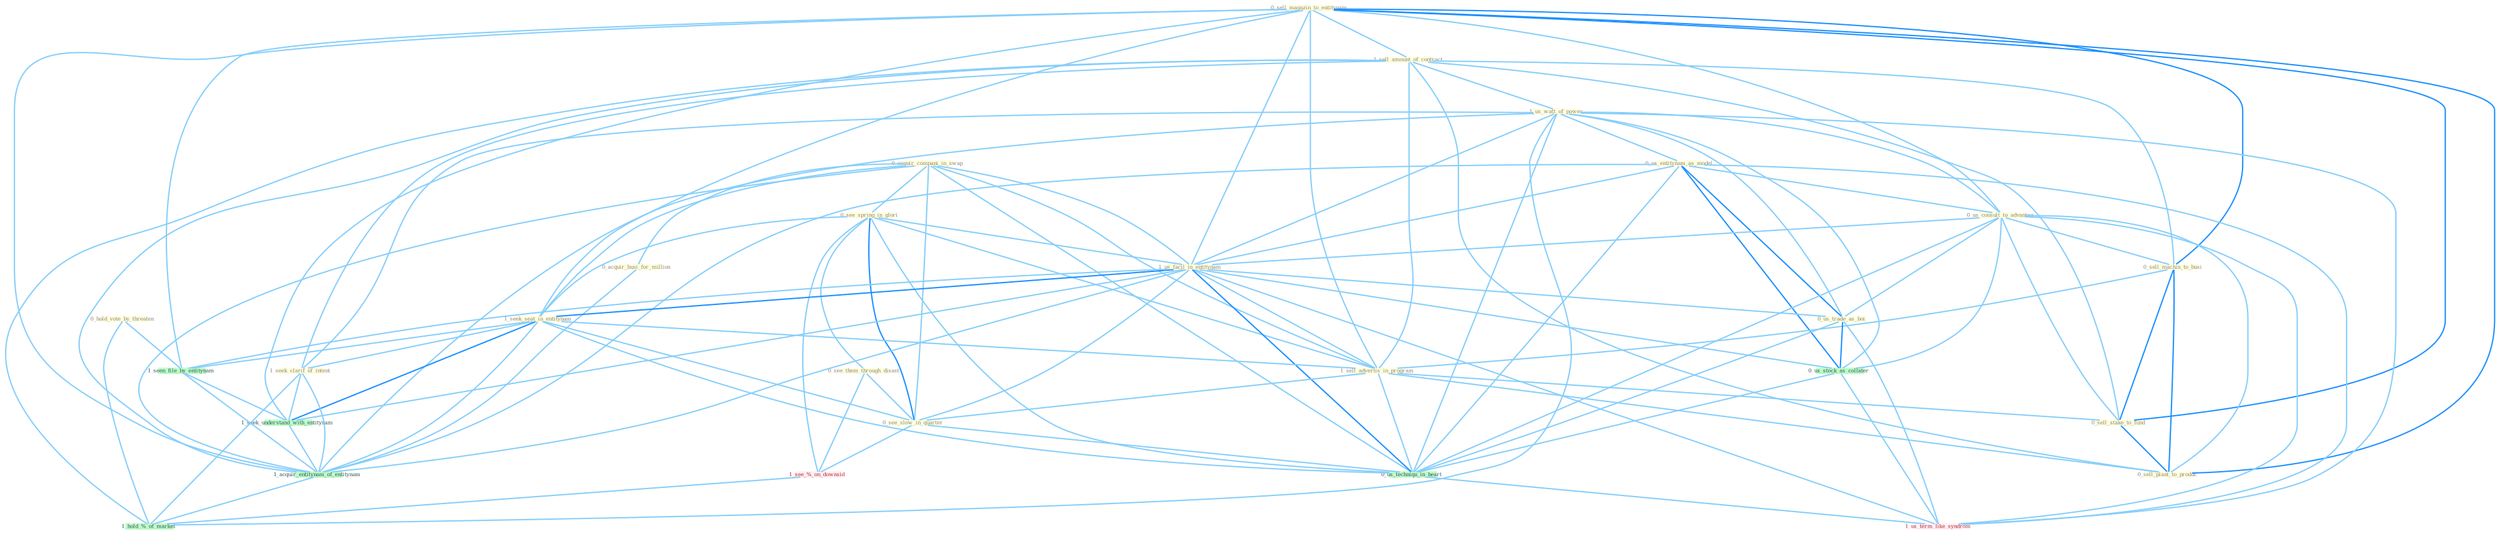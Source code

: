 Graph G{ 
    node
    [shape=polygon,style=filled,width=.5,height=.06,color="#BDFCC9",fixedsize=true,fontsize=4,
    fontcolor="#2f4f4f"];
    {node
    [color="#ffffe0", fontcolor="#8b7d6b"] "0_acquir_compani_in_swap " "0_sell_magazin_to_entitynam " "1_sell_amount_of_contract " "0_acquir_busi_for_million " "1_us_watt_of_power " "0_us_entitynam_as_model " "0_us_consult_to_advantag " "0_see_spring_in_glori " "1_us_facil_in_entitynam " "0_sell_machin_to_busi " "1_seek_seat_in_entitynam " "0_hold_vote_by_threaten " "0_see_them_through_disast " "1_sell_advertis_in_program " "0_sell_stake_to_fund " "0_us_trade_as_boi " "1_seek_clarif_of_intent " "0_sell_plant_to_produc " "0_see_slow_in_quarter "}
{node [color="#fff0f5", fontcolor="#b22222"] "1_see_%_on_downsid " "1_us_term_like_syndrom "}
edge [color="#B0E2FF"];

	"0_acquir_compani_in_swap " -- "0_acquir_busi_for_million " [w="1", color="#87cefa" ];
	"0_acquir_compani_in_swap " -- "0_see_spring_in_glori " [w="1", color="#87cefa" ];
	"0_acquir_compani_in_swap " -- "1_us_facil_in_entitynam " [w="1", color="#87cefa" ];
	"0_acquir_compani_in_swap " -- "1_seek_seat_in_entitynam " [w="1", color="#87cefa" ];
	"0_acquir_compani_in_swap " -- "1_sell_advertis_in_program " [w="1", color="#87cefa" ];
	"0_acquir_compani_in_swap " -- "0_see_slow_in_quarter " [w="1", color="#87cefa" ];
	"0_acquir_compani_in_swap " -- "1_acquir_entitynam_of_entitynam " [w="1", color="#87cefa" ];
	"0_acquir_compani_in_swap " -- "0_us_techniqu_in_heart " [w="1", color="#87cefa" ];
	"0_sell_magazin_to_entitynam " -- "1_sell_amount_of_contract " [w="1", color="#87cefa" ];
	"0_sell_magazin_to_entitynam " -- "0_us_consult_to_advantag " [w="1", color="#87cefa" ];
	"0_sell_magazin_to_entitynam " -- "1_us_facil_in_entitynam " [w="1", color="#87cefa" ];
	"0_sell_magazin_to_entitynam " -- "0_sell_machin_to_busi " [w="2", color="#1e90ff" , len=0.8];
	"0_sell_magazin_to_entitynam " -- "1_seek_seat_in_entitynam " [w="1", color="#87cefa" ];
	"0_sell_magazin_to_entitynam " -- "1_sell_advertis_in_program " [w="1", color="#87cefa" ];
	"0_sell_magazin_to_entitynam " -- "0_sell_stake_to_fund " [w="2", color="#1e90ff" , len=0.8];
	"0_sell_magazin_to_entitynam " -- "0_sell_plant_to_produc " [w="2", color="#1e90ff" , len=0.8];
	"0_sell_magazin_to_entitynam " -- "1_seen_file_by_entitynam " [w="1", color="#87cefa" ];
	"0_sell_magazin_to_entitynam " -- "1_seek_understand_with_entitynam " [w="1", color="#87cefa" ];
	"0_sell_magazin_to_entitynam " -- "1_acquir_entitynam_of_entitynam " [w="1", color="#87cefa" ];
	"1_sell_amount_of_contract " -- "1_us_watt_of_power " [w="1", color="#87cefa" ];
	"1_sell_amount_of_contract " -- "0_sell_machin_to_busi " [w="1", color="#87cefa" ];
	"1_sell_amount_of_contract " -- "1_sell_advertis_in_program " [w="1", color="#87cefa" ];
	"1_sell_amount_of_contract " -- "0_sell_stake_to_fund " [w="1", color="#87cefa" ];
	"1_sell_amount_of_contract " -- "1_seek_clarif_of_intent " [w="1", color="#87cefa" ];
	"1_sell_amount_of_contract " -- "0_sell_plant_to_produc " [w="1", color="#87cefa" ];
	"1_sell_amount_of_contract " -- "1_acquir_entitynam_of_entitynam " [w="1", color="#87cefa" ];
	"1_sell_amount_of_contract " -- "1_hold_%_of_market " [w="1", color="#87cefa" ];
	"0_acquir_busi_for_million " -- "1_acquir_entitynam_of_entitynam " [w="1", color="#87cefa" ];
	"1_us_watt_of_power " -- "0_us_entitynam_as_model " [w="1", color="#87cefa" ];
	"1_us_watt_of_power " -- "0_us_consult_to_advantag " [w="1", color="#87cefa" ];
	"1_us_watt_of_power " -- "1_us_facil_in_entitynam " [w="1", color="#87cefa" ];
	"1_us_watt_of_power " -- "0_us_trade_as_boi " [w="1", color="#87cefa" ];
	"1_us_watt_of_power " -- "1_seek_clarif_of_intent " [w="1", color="#87cefa" ];
	"1_us_watt_of_power " -- "0_us_stock_as_collater " [w="1", color="#87cefa" ];
	"1_us_watt_of_power " -- "1_acquir_entitynam_of_entitynam " [w="1", color="#87cefa" ];
	"1_us_watt_of_power " -- "0_us_techniqu_in_heart " [w="1", color="#87cefa" ];
	"1_us_watt_of_power " -- "1_us_term_like_syndrom " [w="1", color="#87cefa" ];
	"1_us_watt_of_power " -- "1_hold_%_of_market " [w="1", color="#87cefa" ];
	"0_us_entitynam_as_model " -- "0_us_consult_to_advantag " [w="1", color="#87cefa" ];
	"0_us_entitynam_as_model " -- "1_us_facil_in_entitynam " [w="1", color="#87cefa" ];
	"0_us_entitynam_as_model " -- "0_us_trade_as_boi " [w="2", color="#1e90ff" , len=0.8];
	"0_us_entitynam_as_model " -- "0_us_stock_as_collater " [w="2", color="#1e90ff" , len=0.8];
	"0_us_entitynam_as_model " -- "1_acquir_entitynam_of_entitynam " [w="1", color="#87cefa" ];
	"0_us_entitynam_as_model " -- "0_us_techniqu_in_heart " [w="1", color="#87cefa" ];
	"0_us_entitynam_as_model " -- "1_us_term_like_syndrom " [w="1", color="#87cefa" ];
	"0_us_consult_to_advantag " -- "1_us_facil_in_entitynam " [w="1", color="#87cefa" ];
	"0_us_consult_to_advantag " -- "0_sell_machin_to_busi " [w="1", color="#87cefa" ];
	"0_us_consult_to_advantag " -- "0_sell_stake_to_fund " [w="1", color="#87cefa" ];
	"0_us_consult_to_advantag " -- "0_us_trade_as_boi " [w="1", color="#87cefa" ];
	"0_us_consult_to_advantag " -- "0_sell_plant_to_produc " [w="1", color="#87cefa" ];
	"0_us_consult_to_advantag " -- "0_us_stock_as_collater " [w="1", color="#87cefa" ];
	"0_us_consult_to_advantag " -- "0_us_techniqu_in_heart " [w="1", color="#87cefa" ];
	"0_us_consult_to_advantag " -- "1_us_term_like_syndrom " [w="1", color="#87cefa" ];
	"0_see_spring_in_glori " -- "1_us_facil_in_entitynam " [w="1", color="#87cefa" ];
	"0_see_spring_in_glori " -- "1_seek_seat_in_entitynam " [w="1", color="#87cefa" ];
	"0_see_spring_in_glori " -- "0_see_them_through_disast " [w="1", color="#87cefa" ];
	"0_see_spring_in_glori " -- "1_sell_advertis_in_program " [w="1", color="#87cefa" ];
	"0_see_spring_in_glori " -- "0_see_slow_in_quarter " [w="2", color="#1e90ff" , len=0.8];
	"0_see_spring_in_glori " -- "0_us_techniqu_in_heart " [w="1", color="#87cefa" ];
	"0_see_spring_in_glori " -- "1_see_%_on_downsid " [w="1", color="#87cefa" ];
	"1_us_facil_in_entitynam " -- "1_seek_seat_in_entitynam " [w="2", color="#1e90ff" , len=0.8];
	"1_us_facil_in_entitynam " -- "1_sell_advertis_in_program " [w="1", color="#87cefa" ];
	"1_us_facil_in_entitynam " -- "0_us_trade_as_boi " [w="1", color="#87cefa" ];
	"1_us_facil_in_entitynam " -- "0_see_slow_in_quarter " [w="1", color="#87cefa" ];
	"1_us_facil_in_entitynam " -- "1_seen_file_by_entitynam " [w="1", color="#87cefa" ];
	"1_us_facil_in_entitynam " -- "0_us_stock_as_collater " [w="1", color="#87cefa" ];
	"1_us_facil_in_entitynam " -- "1_seek_understand_with_entitynam " [w="1", color="#87cefa" ];
	"1_us_facil_in_entitynam " -- "1_acquir_entitynam_of_entitynam " [w="1", color="#87cefa" ];
	"1_us_facil_in_entitynam " -- "0_us_techniqu_in_heart " [w="2", color="#1e90ff" , len=0.8];
	"1_us_facil_in_entitynam " -- "1_us_term_like_syndrom " [w="1", color="#87cefa" ];
	"0_sell_machin_to_busi " -- "1_sell_advertis_in_program " [w="1", color="#87cefa" ];
	"0_sell_machin_to_busi " -- "0_sell_stake_to_fund " [w="2", color="#1e90ff" , len=0.8];
	"0_sell_machin_to_busi " -- "0_sell_plant_to_produc " [w="2", color="#1e90ff" , len=0.8];
	"1_seek_seat_in_entitynam " -- "1_sell_advertis_in_program " [w="1", color="#87cefa" ];
	"1_seek_seat_in_entitynam " -- "1_seek_clarif_of_intent " [w="1", color="#87cefa" ];
	"1_seek_seat_in_entitynam " -- "0_see_slow_in_quarter " [w="1", color="#87cefa" ];
	"1_seek_seat_in_entitynam " -- "1_seen_file_by_entitynam " [w="1", color="#87cefa" ];
	"1_seek_seat_in_entitynam " -- "1_seek_understand_with_entitynam " [w="2", color="#1e90ff" , len=0.8];
	"1_seek_seat_in_entitynam " -- "1_acquir_entitynam_of_entitynam " [w="1", color="#87cefa" ];
	"1_seek_seat_in_entitynam " -- "0_us_techniqu_in_heart " [w="1", color="#87cefa" ];
	"0_hold_vote_by_threaten " -- "1_seen_file_by_entitynam " [w="1", color="#87cefa" ];
	"0_hold_vote_by_threaten " -- "1_hold_%_of_market " [w="1", color="#87cefa" ];
	"0_see_them_through_disast " -- "0_see_slow_in_quarter " [w="1", color="#87cefa" ];
	"0_see_them_through_disast " -- "1_see_%_on_downsid " [w="1", color="#87cefa" ];
	"1_sell_advertis_in_program " -- "0_sell_stake_to_fund " [w="1", color="#87cefa" ];
	"1_sell_advertis_in_program " -- "0_sell_plant_to_produc " [w="1", color="#87cefa" ];
	"1_sell_advertis_in_program " -- "0_see_slow_in_quarter " [w="1", color="#87cefa" ];
	"1_sell_advertis_in_program " -- "0_us_techniqu_in_heart " [w="1", color="#87cefa" ];
	"0_sell_stake_to_fund " -- "0_sell_plant_to_produc " [w="2", color="#1e90ff" , len=0.8];
	"0_us_trade_as_boi " -- "0_us_stock_as_collater " [w="2", color="#1e90ff" , len=0.8];
	"0_us_trade_as_boi " -- "0_us_techniqu_in_heart " [w="1", color="#87cefa" ];
	"0_us_trade_as_boi " -- "1_us_term_like_syndrom " [w="1", color="#87cefa" ];
	"1_seek_clarif_of_intent " -- "1_seek_understand_with_entitynam " [w="1", color="#87cefa" ];
	"1_seek_clarif_of_intent " -- "1_acquir_entitynam_of_entitynam " [w="1", color="#87cefa" ];
	"1_seek_clarif_of_intent " -- "1_hold_%_of_market " [w="1", color="#87cefa" ];
	"0_see_slow_in_quarter " -- "0_us_techniqu_in_heart " [w="1", color="#87cefa" ];
	"0_see_slow_in_quarter " -- "1_see_%_on_downsid " [w="1", color="#87cefa" ];
	"1_seen_file_by_entitynam " -- "1_seek_understand_with_entitynam " [w="1", color="#87cefa" ];
	"1_seen_file_by_entitynam " -- "1_acquir_entitynam_of_entitynam " [w="1", color="#87cefa" ];
	"0_us_stock_as_collater " -- "0_us_techniqu_in_heart " [w="1", color="#87cefa" ];
	"0_us_stock_as_collater " -- "1_us_term_like_syndrom " [w="1", color="#87cefa" ];
	"1_seek_understand_with_entitynam " -- "1_acquir_entitynam_of_entitynam " [w="1", color="#87cefa" ];
	"1_acquir_entitynam_of_entitynam " -- "1_hold_%_of_market " [w="1", color="#87cefa" ];
	"0_us_techniqu_in_heart " -- "1_us_term_like_syndrom " [w="1", color="#87cefa" ];
	"1_see_%_on_downsid " -- "1_hold_%_of_market " [w="1", color="#87cefa" ];
}